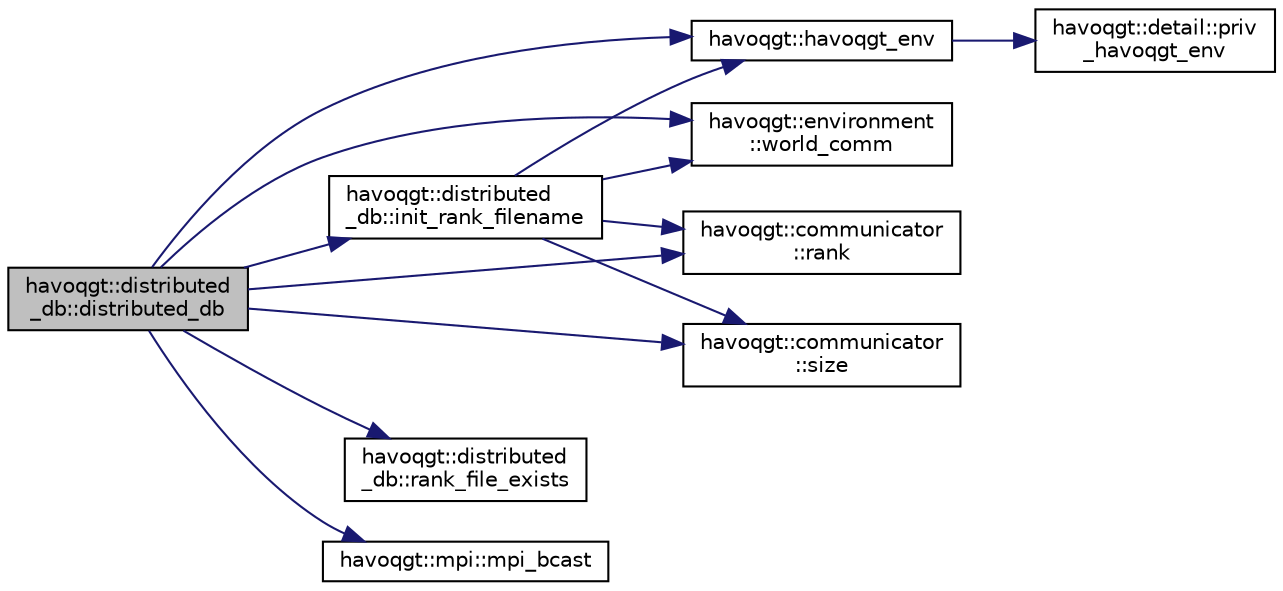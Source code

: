 digraph "havoqgt::distributed_db::distributed_db"
{
  edge [fontname="Helvetica",fontsize="10",labelfontname="Helvetica",labelfontsize="10"];
  node [fontname="Helvetica",fontsize="10",shape=record];
  rankdir="LR";
  Node1 [label="havoqgt::distributed\l_db::distributed_db",height=0.2,width=0.4,color="black", fillcolor="grey75", style="filled", fontcolor="black"];
  Node1 -> Node2 [color="midnightblue",fontsize="10",style="solid",fontname="Helvetica"];
  Node2 [label="havoqgt::havoqgt_env",height=0.2,width=0.4,color="black", fillcolor="white", style="filled",URL="$namespacehavoqgt.html#aa3e532abe3c65ada00365ac614efc50c"];
  Node2 -> Node3 [color="midnightblue",fontsize="10",style="solid",fontname="Helvetica"];
  Node3 [label="havoqgt::detail::priv\l_havoqgt_env",height=0.2,width=0.4,color="black", fillcolor="white", style="filled",URL="$namespacehavoqgt_1_1detail.html#a3cd5562c4e10f83bafa40e89d3b7b2b0"];
  Node1 -> Node4 [color="midnightblue",fontsize="10",style="solid",fontname="Helvetica"];
  Node4 [label="havoqgt::environment\l::world_comm",height=0.2,width=0.4,color="black", fillcolor="white", style="filled",URL="$classhavoqgt_1_1environment.html#a783f4b22a2f5963014713deff603b84b"];
  Node1 -> Node5 [color="midnightblue",fontsize="10",style="solid",fontname="Helvetica"];
  Node5 [label="havoqgt::communicator\l::rank",height=0.2,width=0.4,color="black", fillcolor="white", style="filled",URL="$classhavoqgt_1_1communicator.html#a147a2b60f38acabed02cd5e7b73c8629"];
  Node1 -> Node6 [color="midnightblue",fontsize="10",style="solid",fontname="Helvetica"];
  Node6 [label="havoqgt::communicator\l::size",height=0.2,width=0.4,color="black", fillcolor="white", style="filled",URL="$classhavoqgt_1_1communicator.html#af986a4081cfb8a0eadb1a11ee32b762d"];
  Node1 -> Node7 [color="midnightblue",fontsize="10",style="solid",fontname="Helvetica"];
  Node7 [label="havoqgt::distributed\l_db::init_rank_filename",height=0.2,width=0.4,color="black", fillcolor="white", style="filled",URL="$classhavoqgt_1_1distributed__db.html#ac8046aed1b8d105f1967d1257989139d"];
  Node7 -> Node2 [color="midnightblue",fontsize="10",style="solid",fontname="Helvetica"];
  Node7 -> Node4 [color="midnightblue",fontsize="10",style="solid",fontname="Helvetica"];
  Node7 -> Node5 [color="midnightblue",fontsize="10",style="solid",fontname="Helvetica"];
  Node7 -> Node6 [color="midnightblue",fontsize="10",style="solid",fontname="Helvetica"];
  Node1 -> Node8 [color="midnightblue",fontsize="10",style="solid",fontname="Helvetica"];
  Node8 [label="havoqgt::distributed\l_db::rank_file_exists",height=0.2,width=0.4,color="black", fillcolor="white", style="filled",URL="$classhavoqgt_1_1distributed__db.html#a9356db0cd9182eb284c1f17f10529b30"];
  Node1 -> Node9 [color="midnightblue",fontsize="10",style="solid",fontname="Helvetica"];
  Node9 [label="havoqgt::mpi::mpi_bcast",height=0.2,width=0.4,color="black", fillcolor="white", style="filled",URL="$namespacehavoqgt_1_1mpi.html#a25ea07ed37fc948a11ae4266c10e8438"];
}
